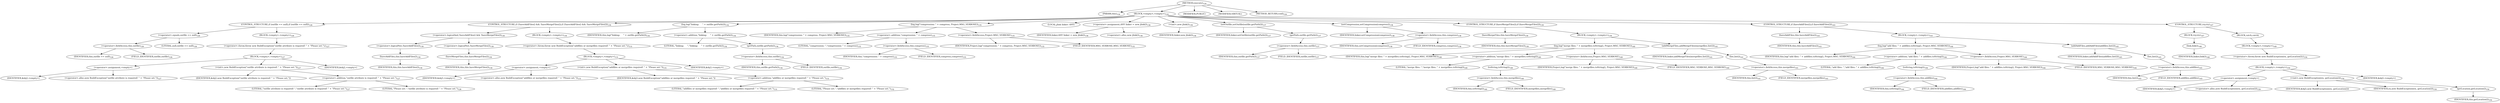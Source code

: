digraph "execute" {  
"170" [label = <(METHOD,execute)<SUB>124</SUB>> ]
"26" [label = <(PARAM,this)<SUB>124</SUB>> ]
"171" [label = <(BLOCK,&lt;empty&gt;,&lt;empty&gt;)<SUB>124</SUB>> ]
"172" [label = <(CONTROL_STRUCTURE,if (outfile == null),if (outfile == null))<SUB>126</SUB>> ]
"173" [label = <(&lt;operator&gt;.equals,outfile == null)<SUB>126</SUB>> ]
"174" [label = <(&lt;operator&gt;.fieldAccess,this.outfile)<SUB>126</SUB>> ]
"175" [label = <(IDENTIFIER,this,outfile == null)<SUB>126</SUB>> ]
"176" [label = <(FIELD_IDENTIFIER,outfile,outfile)<SUB>126</SUB>> ]
"177" [label = <(LITERAL,null,outfile == null)<SUB>126</SUB>> ]
"178" [label = <(BLOCK,&lt;empty&gt;,&lt;empty&gt;)<SUB>126</SUB>> ]
"179" [label = <(&lt;operator&gt;.throw,throw new BuildException(&quot;outfile attribute is required! &quot; + &quot;Please set.&quot;);)<SUB>127</SUB>> ]
"180" [label = <(BLOCK,&lt;empty&gt;,&lt;empty&gt;)<SUB>127</SUB>> ]
"181" [label = <(&lt;operator&gt;.assignment,&lt;empty&gt;)> ]
"182" [label = <(IDENTIFIER,$obj2,&lt;empty&gt;)> ]
"183" [label = <(&lt;operator&gt;.alloc,new BuildException(&quot;outfile attribute is required! &quot; + &quot;Please set.&quot;))<SUB>127</SUB>> ]
"184" [label = <(&lt;init&gt;,new BuildException(&quot;outfile attribute is required! &quot; + &quot;Please set.&quot;))<SUB>127</SUB>> ]
"185" [label = <(IDENTIFIER,$obj2,new BuildException(&quot;outfile attribute is required! &quot; + &quot;Please set.&quot;))> ]
"186" [label = <(&lt;operator&gt;.addition,&quot;outfile attribute is required! &quot; + &quot;Please set.&quot;)<SUB>127</SUB>> ]
"187" [label = <(LITERAL,&quot;outfile attribute is required! &quot;,&quot;outfile attribute is required! &quot; + &quot;Please set.&quot;)<SUB>127</SUB>> ]
"188" [label = <(LITERAL,&quot;Please set.&quot;,&quot;outfile attribute is required! &quot; + &quot;Please set.&quot;)<SUB>128</SUB>> ]
"189" [label = <(IDENTIFIER,$obj2,&lt;empty&gt;)> ]
"190" [label = <(CONTROL_STRUCTURE,if (!haveAddFiles() &amp;&amp; !haveMergeFiles()),if (!haveAddFiles() &amp;&amp; !haveMergeFiles()))<SUB>130</SUB>> ]
"191" [label = <(&lt;operator&gt;.logicalAnd,!haveAddFiles() &amp;&amp; !haveMergeFiles())<SUB>130</SUB>> ]
"192" [label = <(&lt;operator&gt;.logicalNot,!haveAddFiles())<SUB>130</SUB>> ]
"193" [label = <(haveAddFiles,this.haveAddFiles())<SUB>130</SUB>> ]
"25" [label = <(IDENTIFIER,this,this.haveAddFiles())<SUB>130</SUB>> ]
"194" [label = <(&lt;operator&gt;.logicalNot,!haveMergeFiles())<SUB>130</SUB>> ]
"195" [label = <(haveMergeFiles,this.haveMergeFiles())<SUB>130</SUB>> ]
"27" [label = <(IDENTIFIER,this,this.haveMergeFiles())<SUB>130</SUB>> ]
"196" [label = <(BLOCK,&lt;empty&gt;,&lt;empty&gt;)<SUB>130</SUB>> ]
"197" [label = <(&lt;operator&gt;.throw,throw new BuildException(&quot;addfiles or mergefiles required! &quot; + &quot;Please set.&quot;);)<SUB>131</SUB>> ]
"198" [label = <(BLOCK,&lt;empty&gt;,&lt;empty&gt;)<SUB>131</SUB>> ]
"199" [label = <(&lt;operator&gt;.assignment,&lt;empty&gt;)> ]
"200" [label = <(IDENTIFIER,$obj3,&lt;empty&gt;)> ]
"201" [label = <(&lt;operator&gt;.alloc,new BuildException(&quot;addfiles or mergefiles required! &quot; + &quot;Please set.&quot;))<SUB>131</SUB>> ]
"202" [label = <(&lt;init&gt;,new BuildException(&quot;addfiles or mergefiles required! &quot; + &quot;Please set.&quot;))<SUB>131</SUB>> ]
"203" [label = <(IDENTIFIER,$obj3,new BuildException(&quot;addfiles or mergefiles required! &quot; + &quot;Please set.&quot;))> ]
"204" [label = <(&lt;operator&gt;.addition,&quot;addfiles or mergefiles required! &quot; + &quot;Please set.&quot;)<SUB>131</SUB>> ]
"205" [label = <(LITERAL,&quot;addfiles or mergefiles required! &quot;,&quot;addfiles or mergefiles required! &quot; + &quot;Please set.&quot;)<SUB>131</SUB>> ]
"206" [label = <(LITERAL,&quot;Please set.&quot;,&quot;addfiles or mergefiles required! &quot; + &quot;Please set.&quot;)<SUB>132</SUB>> ]
"207" [label = <(IDENTIFIER,$obj3,&lt;empty&gt;)> ]
"208" [label = <(log,log(&quot;linking:     &quot; + outfile.getPath()))<SUB>134</SUB>> ]
"28" [label = <(IDENTIFIER,this,log(&quot;linking:     &quot; + outfile.getPath()))<SUB>134</SUB>> ]
"209" [label = <(&lt;operator&gt;.addition,&quot;linking:     &quot; + outfile.getPath())<SUB>134</SUB>> ]
"210" [label = <(LITERAL,&quot;linking:     &quot;,&quot;linking:     &quot; + outfile.getPath())<SUB>134</SUB>> ]
"211" [label = <(getPath,outfile.getPath())<SUB>134</SUB>> ]
"212" [label = <(&lt;operator&gt;.fieldAccess,this.outfile)<SUB>134</SUB>> ]
"213" [label = <(IDENTIFIER,this,outfile.getPath())<SUB>134</SUB>> ]
"214" [label = <(FIELD_IDENTIFIER,outfile,outfile)<SUB>134</SUB>> ]
"215" [label = <(log,log(&quot;compression: &quot; + compress, Project.MSG_VERBOSE))<SUB>135</SUB>> ]
"29" [label = <(IDENTIFIER,this,log(&quot;compression: &quot; + compress, Project.MSG_VERBOSE))<SUB>135</SUB>> ]
"216" [label = <(&lt;operator&gt;.addition,&quot;compression: &quot; + compress)<SUB>135</SUB>> ]
"217" [label = <(LITERAL,&quot;compression: &quot;,&quot;compression: &quot; + compress)<SUB>135</SUB>> ]
"218" [label = <(&lt;operator&gt;.fieldAccess,this.compress)<SUB>135</SUB>> ]
"219" [label = <(IDENTIFIER,this,&quot;compression: &quot; + compress)<SUB>135</SUB>> ]
"220" [label = <(FIELD_IDENTIFIER,compress,compress)<SUB>135</SUB>> ]
"221" [label = <(&lt;operator&gt;.fieldAccess,Project.MSG_VERBOSE)<SUB>135</SUB>> ]
"222" [label = <(IDENTIFIER,Project,log(&quot;compression: &quot; + compress, Project.MSG_VERBOSE))<SUB>135</SUB>> ]
"223" [label = <(FIELD_IDENTIFIER,MSG_VERBOSE,MSG_VERBOSE)<SUB>135</SUB>> ]
"31" [label = <(LOCAL,jlink linker: ANY)> ]
"224" [label = <(&lt;operator&gt;.assignment,ANY linker = new jlink())<SUB>136</SUB>> ]
"225" [label = <(IDENTIFIER,linker,ANY linker = new jlink())<SUB>136</SUB>> ]
"226" [label = <(&lt;operator&gt;.alloc,new jlink())<SUB>136</SUB>> ]
"227" [label = <(&lt;init&gt;,new jlink())<SUB>136</SUB>> ]
"30" [label = <(IDENTIFIER,linker,new jlink())<SUB>136</SUB>> ]
"228" [label = <(setOutfile,setOutfile(outfile.getPath()))<SUB>137</SUB>> ]
"229" [label = <(IDENTIFIER,linker,setOutfile(outfile.getPath()))<SUB>137</SUB>> ]
"230" [label = <(getPath,outfile.getPath())<SUB>137</SUB>> ]
"231" [label = <(&lt;operator&gt;.fieldAccess,this.outfile)<SUB>137</SUB>> ]
"232" [label = <(IDENTIFIER,this,outfile.getPath())<SUB>137</SUB>> ]
"233" [label = <(FIELD_IDENTIFIER,outfile,outfile)<SUB>137</SUB>> ]
"234" [label = <(setCompression,setCompression(compress))<SUB>138</SUB>> ]
"235" [label = <(IDENTIFIER,linker,setCompression(compress))<SUB>138</SUB>> ]
"236" [label = <(&lt;operator&gt;.fieldAccess,this.compress)<SUB>138</SUB>> ]
"237" [label = <(IDENTIFIER,this,setCompression(compress))<SUB>138</SUB>> ]
"238" [label = <(FIELD_IDENTIFIER,compress,compress)<SUB>138</SUB>> ]
"239" [label = <(CONTROL_STRUCTURE,if (haveMergeFiles()),if (haveMergeFiles()))<SUB>139</SUB>> ]
"240" [label = <(haveMergeFiles,this.haveMergeFiles())<SUB>139</SUB>> ]
"32" [label = <(IDENTIFIER,this,this.haveMergeFiles())<SUB>139</SUB>> ]
"241" [label = <(BLOCK,&lt;empty&gt;,&lt;empty&gt;)<SUB>139</SUB>> ]
"242" [label = <(log,log(&quot;merge files: &quot; + mergefiles.toString(), Project.MSG_VERBOSE))<SUB>140</SUB>> ]
"33" [label = <(IDENTIFIER,this,log(&quot;merge files: &quot; + mergefiles.toString(), Project.MSG_VERBOSE))<SUB>140</SUB>> ]
"243" [label = <(&lt;operator&gt;.addition,&quot;merge files: &quot; + mergefiles.toString())<SUB>140</SUB>> ]
"244" [label = <(LITERAL,&quot;merge files: &quot;,&quot;merge files: &quot; + mergefiles.toString())<SUB>140</SUB>> ]
"245" [label = <(toString,toString())<SUB>140</SUB>> ]
"246" [label = <(&lt;operator&gt;.fieldAccess,this.mergefiles)<SUB>140</SUB>> ]
"247" [label = <(IDENTIFIER,this,toString())<SUB>140</SUB>> ]
"248" [label = <(FIELD_IDENTIFIER,mergefiles,mergefiles)<SUB>140</SUB>> ]
"249" [label = <(&lt;operator&gt;.fieldAccess,Project.MSG_VERBOSE)<SUB>140</SUB>> ]
"250" [label = <(IDENTIFIER,Project,log(&quot;merge files: &quot; + mergefiles.toString(), Project.MSG_VERBOSE))<SUB>140</SUB>> ]
"251" [label = <(FIELD_IDENTIFIER,MSG_VERBOSE,MSG_VERBOSE)<SUB>140</SUB>> ]
"252" [label = <(addMergeFiles,addMergeFiles(mergefiles.list()))<SUB>141</SUB>> ]
"253" [label = <(IDENTIFIER,linker,addMergeFiles(mergefiles.list()))<SUB>141</SUB>> ]
"254" [label = <(list,list())<SUB>141</SUB>> ]
"255" [label = <(&lt;operator&gt;.fieldAccess,this.mergefiles)<SUB>141</SUB>> ]
"256" [label = <(IDENTIFIER,this,list())<SUB>141</SUB>> ]
"257" [label = <(FIELD_IDENTIFIER,mergefiles,mergefiles)<SUB>141</SUB>> ]
"258" [label = <(CONTROL_STRUCTURE,if (haveAddFiles()),if (haveAddFiles()))<SUB>143</SUB>> ]
"259" [label = <(haveAddFiles,this.haveAddFiles())<SUB>143</SUB>> ]
"34" [label = <(IDENTIFIER,this,this.haveAddFiles())<SUB>143</SUB>> ]
"260" [label = <(BLOCK,&lt;empty&gt;,&lt;empty&gt;)<SUB>143</SUB>> ]
"261" [label = <(log,log(&quot;add files: &quot; + addfiles.toString(), Project.MSG_VERBOSE))<SUB>144</SUB>> ]
"35" [label = <(IDENTIFIER,this,log(&quot;add files: &quot; + addfiles.toString(), Project.MSG_VERBOSE))<SUB>144</SUB>> ]
"262" [label = <(&lt;operator&gt;.addition,&quot;add files: &quot; + addfiles.toString())<SUB>144</SUB>> ]
"263" [label = <(LITERAL,&quot;add files: &quot;,&quot;add files: &quot; + addfiles.toString())<SUB>144</SUB>> ]
"264" [label = <(toString,toString())<SUB>144</SUB>> ]
"265" [label = <(&lt;operator&gt;.fieldAccess,this.addfiles)<SUB>144</SUB>> ]
"266" [label = <(IDENTIFIER,this,toString())<SUB>144</SUB>> ]
"267" [label = <(FIELD_IDENTIFIER,addfiles,addfiles)<SUB>144</SUB>> ]
"268" [label = <(&lt;operator&gt;.fieldAccess,Project.MSG_VERBOSE)<SUB>144</SUB>> ]
"269" [label = <(IDENTIFIER,Project,log(&quot;add files: &quot; + addfiles.toString(), Project.MSG_VERBOSE))<SUB>144</SUB>> ]
"270" [label = <(FIELD_IDENTIFIER,MSG_VERBOSE,MSG_VERBOSE)<SUB>144</SUB>> ]
"271" [label = <(addAddFiles,addAddFiles(addfiles.list()))<SUB>145</SUB>> ]
"272" [label = <(IDENTIFIER,linker,addAddFiles(addfiles.list()))<SUB>145</SUB>> ]
"273" [label = <(list,list())<SUB>145</SUB>> ]
"274" [label = <(&lt;operator&gt;.fieldAccess,this.addfiles)<SUB>145</SUB>> ]
"275" [label = <(IDENTIFIER,this,list())<SUB>145</SUB>> ]
"276" [label = <(FIELD_IDENTIFIER,addfiles,addfiles)<SUB>145</SUB>> ]
"277" [label = <(CONTROL_STRUCTURE,try,try)<SUB>147</SUB>> ]
"278" [label = <(BLOCK,try,try)<SUB>147</SUB>> ]
"279" [label = <(link,link())<SUB>148</SUB>> ]
"280" [label = <(IDENTIFIER,linker,link())<SUB>148</SUB>> ]
"281" [label = <(BLOCK,catch,catch)> ]
"282" [label = <(BLOCK,&lt;empty&gt;,&lt;empty&gt;)<SUB>149</SUB>> ]
"283" [label = <(&lt;operator&gt;.throw,throw new BuildException(ex, getLocation());)<SUB>150</SUB>> ]
"284" [label = <(BLOCK,&lt;empty&gt;,&lt;empty&gt;)<SUB>150</SUB>> ]
"285" [label = <(&lt;operator&gt;.assignment,&lt;empty&gt;)> ]
"286" [label = <(IDENTIFIER,$obj5,&lt;empty&gt;)> ]
"287" [label = <(&lt;operator&gt;.alloc,new BuildException(ex, getLocation()))<SUB>150</SUB>> ]
"288" [label = <(&lt;init&gt;,new BuildException(ex, getLocation()))<SUB>150</SUB>> ]
"289" [label = <(IDENTIFIER,$obj5,new BuildException(ex, getLocation()))> ]
"290" [label = <(IDENTIFIER,ex,new BuildException(ex, getLocation()))<SUB>150</SUB>> ]
"291" [label = <(getLocation,getLocation())<SUB>150</SUB>> ]
"36" [label = <(IDENTIFIER,this,getLocation())<SUB>150</SUB>> ]
"292" [label = <(IDENTIFIER,$obj5,&lt;empty&gt;)> ]
"293" [label = <(MODIFIER,PUBLIC)> ]
"294" [label = <(MODIFIER,VIRTUAL)> ]
"295" [label = <(METHOD_RETURN,void)<SUB>124</SUB>> ]
  "170" -> "26" 
  "170" -> "171" 
  "170" -> "293" 
  "170" -> "294" 
  "170" -> "295" 
  "171" -> "172" 
  "171" -> "190" 
  "171" -> "208" 
  "171" -> "215" 
  "171" -> "31" 
  "171" -> "224" 
  "171" -> "227" 
  "171" -> "228" 
  "171" -> "234" 
  "171" -> "239" 
  "171" -> "258" 
  "171" -> "277" 
  "172" -> "173" 
  "172" -> "178" 
  "173" -> "174" 
  "173" -> "177" 
  "174" -> "175" 
  "174" -> "176" 
  "178" -> "179" 
  "179" -> "180" 
  "180" -> "181" 
  "180" -> "184" 
  "180" -> "189" 
  "181" -> "182" 
  "181" -> "183" 
  "184" -> "185" 
  "184" -> "186" 
  "186" -> "187" 
  "186" -> "188" 
  "190" -> "191" 
  "190" -> "196" 
  "191" -> "192" 
  "191" -> "194" 
  "192" -> "193" 
  "193" -> "25" 
  "194" -> "195" 
  "195" -> "27" 
  "196" -> "197" 
  "197" -> "198" 
  "198" -> "199" 
  "198" -> "202" 
  "198" -> "207" 
  "199" -> "200" 
  "199" -> "201" 
  "202" -> "203" 
  "202" -> "204" 
  "204" -> "205" 
  "204" -> "206" 
  "208" -> "28" 
  "208" -> "209" 
  "209" -> "210" 
  "209" -> "211" 
  "211" -> "212" 
  "212" -> "213" 
  "212" -> "214" 
  "215" -> "29" 
  "215" -> "216" 
  "215" -> "221" 
  "216" -> "217" 
  "216" -> "218" 
  "218" -> "219" 
  "218" -> "220" 
  "221" -> "222" 
  "221" -> "223" 
  "224" -> "225" 
  "224" -> "226" 
  "227" -> "30" 
  "228" -> "229" 
  "228" -> "230" 
  "230" -> "231" 
  "231" -> "232" 
  "231" -> "233" 
  "234" -> "235" 
  "234" -> "236" 
  "236" -> "237" 
  "236" -> "238" 
  "239" -> "240" 
  "239" -> "241" 
  "240" -> "32" 
  "241" -> "242" 
  "241" -> "252" 
  "242" -> "33" 
  "242" -> "243" 
  "242" -> "249" 
  "243" -> "244" 
  "243" -> "245" 
  "245" -> "246" 
  "246" -> "247" 
  "246" -> "248" 
  "249" -> "250" 
  "249" -> "251" 
  "252" -> "253" 
  "252" -> "254" 
  "254" -> "255" 
  "255" -> "256" 
  "255" -> "257" 
  "258" -> "259" 
  "258" -> "260" 
  "259" -> "34" 
  "260" -> "261" 
  "260" -> "271" 
  "261" -> "35" 
  "261" -> "262" 
  "261" -> "268" 
  "262" -> "263" 
  "262" -> "264" 
  "264" -> "265" 
  "265" -> "266" 
  "265" -> "267" 
  "268" -> "269" 
  "268" -> "270" 
  "271" -> "272" 
  "271" -> "273" 
  "273" -> "274" 
  "274" -> "275" 
  "274" -> "276" 
  "277" -> "278" 
  "277" -> "281" 
  "278" -> "279" 
  "279" -> "280" 
  "281" -> "282" 
  "282" -> "283" 
  "283" -> "284" 
  "284" -> "285" 
  "284" -> "288" 
  "284" -> "292" 
  "285" -> "286" 
  "285" -> "287" 
  "288" -> "289" 
  "288" -> "290" 
  "288" -> "291" 
  "291" -> "36" 
}
